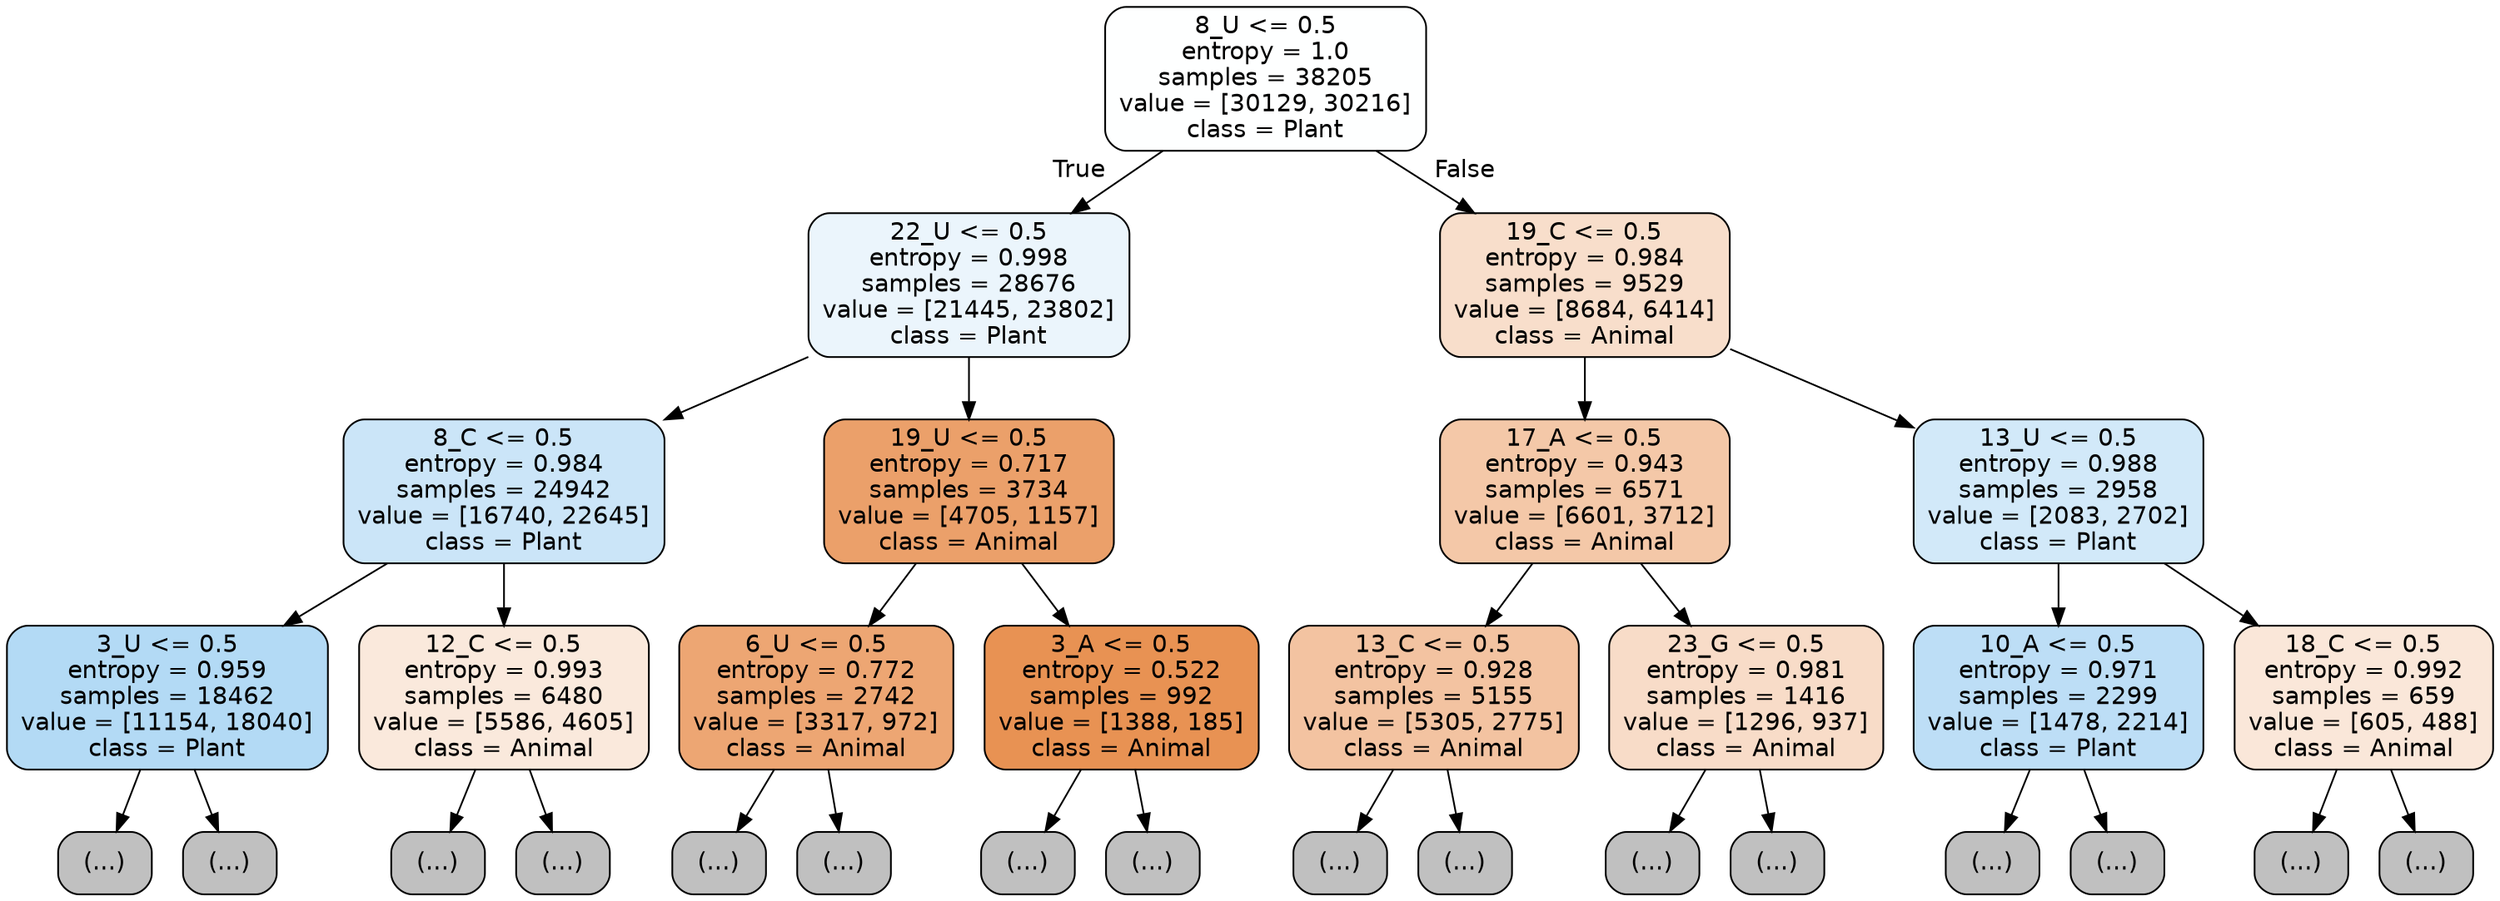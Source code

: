 digraph Tree {
node [shape=box, style="filled, rounded", color="black", fontname="helvetica"] ;
edge [fontname="helvetica"] ;
0 [label="8_U <= 0.5\nentropy = 1.0\nsamples = 38205\nvalue = [30129, 30216]\nclass = Plant", fillcolor="#feffff"] ;
1 [label="22_U <= 0.5\nentropy = 0.998\nsamples = 28676\nvalue = [21445, 23802]\nclass = Plant", fillcolor="#ebf5fc"] ;
0 -> 1 [labeldistance=2.5, labelangle=45, headlabel="True"] ;
2 [label="8_C <= 0.5\nentropy = 0.984\nsamples = 24942\nvalue = [16740, 22645]\nclass = Plant", fillcolor="#cbe5f8"] ;
1 -> 2 ;
3 [label="3_U <= 0.5\nentropy = 0.959\nsamples = 18462\nvalue = [11154, 18040]\nclass = Plant", fillcolor="#b3daf5"] ;
2 -> 3 ;
4 [label="(...)", fillcolor="#C0C0C0"] ;
3 -> 4 ;
5755 [label="(...)", fillcolor="#C0C0C0"] ;
3 -> 5755 ;
7388 [label="12_C <= 0.5\nentropy = 0.993\nsamples = 6480\nvalue = [5586, 4605]\nclass = Animal", fillcolor="#fae9dc"] ;
2 -> 7388 ;
7389 [label="(...)", fillcolor="#C0C0C0"] ;
7388 -> 7389 ;
9950 [label="(...)", fillcolor="#C0C0C0"] ;
7388 -> 9950 ;
10749 [label="19_U <= 0.5\nentropy = 0.717\nsamples = 3734\nvalue = [4705, 1157]\nclass = Animal", fillcolor="#eba06a"] ;
1 -> 10749 ;
10750 [label="6_U <= 0.5\nentropy = 0.772\nsamples = 2742\nvalue = [3317, 972]\nclass = Animal", fillcolor="#eda673"] ;
10749 -> 10750 ;
10751 [label="(...)", fillcolor="#C0C0C0"] ;
10750 -> 10751 ;
11590 [label="(...)", fillcolor="#C0C0C0"] ;
10750 -> 11590 ;
11899 [label="3_A <= 0.5\nentropy = 0.522\nsamples = 992\nvalue = [1388, 185]\nclass = Animal", fillcolor="#e89253"] ;
10749 -> 11899 ;
11900 [label="(...)", fillcolor="#C0C0C0"] ;
11899 -> 11900 ;
12151 [label="(...)", fillcolor="#C0C0C0"] ;
11899 -> 12151 ;
12238 [label="19_C <= 0.5\nentropy = 0.984\nsamples = 9529\nvalue = [8684, 6414]\nclass = Animal", fillcolor="#f8decb"] ;
0 -> 12238 [labeldistance=2.5, labelangle=-45, headlabel="False"] ;
12239 [label="17_A <= 0.5\nentropy = 0.943\nsamples = 6571\nvalue = [6601, 3712]\nclass = Animal", fillcolor="#f4c8a8"] ;
12238 -> 12239 ;
12240 [label="13_C <= 0.5\nentropy = 0.928\nsamples = 5155\nvalue = [5305, 2775]\nclass = Animal", fillcolor="#f3c3a1"] ;
12239 -> 12240 ;
12241 [label="(...)", fillcolor="#C0C0C0"] ;
12240 -> 12241 ;
14418 [label="(...)", fillcolor="#C0C0C0"] ;
12240 -> 14418 ;
14963 [label="23_G <= 0.5\nentropy = 0.981\nsamples = 1416\nvalue = [1296, 937]\nclass = Animal", fillcolor="#f8dcc8"] ;
12239 -> 14963 ;
14964 [label="(...)", fillcolor="#C0C0C0"] ;
14963 -> 14964 ;
15635 [label="(...)", fillcolor="#C0C0C0"] ;
14963 -> 15635 ;
15662 [label="13_U <= 0.5\nentropy = 0.988\nsamples = 2958\nvalue = [2083, 2702]\nclass = Plant", fillcolor="#d2e9f9"] ;
12238 -> 15662 ;
15663 [label="10_A <= 0.5\nentropy = 0.971\nsamples = 2299\nvalue = [1478, 2214]\nclass = Plant", fillcolor="#bddef6"] ;
15662 -> 15663 ;
15664 [label="(...)", fillcolor="#C0C0C0"] ;
15663 -> 15664 ;
16353 [label="(...)", fillcolor="#C0C0C0"] ;
15663 -> 16353 ;
16526 [label="18_C <= 0.5\nentropy = 0.992\nsamples = 659\nvalue = [605, 488]\nclass = Animal", fillcolor="#fae7d9"] ;
15662 -> 16526 ;
16527 [label="(...)", fillcolor="#C0C0C0"] ;
16526 -> 16527 ;
16768 [label="(...)", fillcolor="#C0C0C0"] ;
16526 -> 16768 ;
}